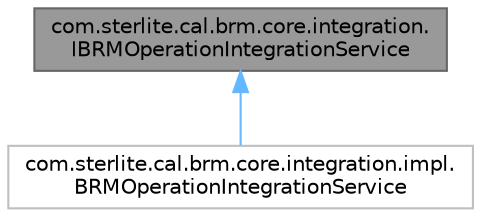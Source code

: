 digraph "com.sterlite.cal.brm.core.integration.IBRMOperationIntegrationService"
{
 // LATEX_PDF_SIZE
  bgcolor="transparent";
  edge [fontname=Helvetica,fontsize=10,labelfontname=Helvetica,labelfontsize=10];
  node [fontname=Helvetica,fontsize=10,shape=box,height=0.2,width=0.4];
  Node1 [id="Node000001",label="com.sterlite.cal.brm.core.integration.\lIBRMOperationIntegrationService",height=0.2,width=0.4,color="gray40", fillcolor="grey60", style="filled", fontcolor="black",tooltip=" "];
  Node1 -> Node2 [id="edge1_Node000001_Node000002",dir="back",color="steelblue1",style="solid",tooltip=" "];
  Node2 [id="Node000002",label="com.sterlite.cal.brm.core.integration.impl.\lBRMOperationIntegrationService",height=0.2,width=0.4,color="grey75", fillcolor="white", style="filled",URL="$classcom_1_1sterlite_1_1cal_1_1brm_1_1core_1_1integration_1_1impl_1_1_b_r_m_operation_integration_service.html",tooltip=" "];
}
